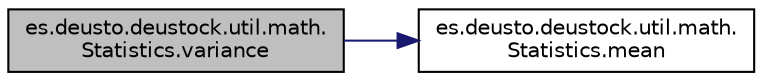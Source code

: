 digraph "es.deusto.deustock.util.math.Statistics.variance"
{
 // LATEX_PDF_SIZE
  edge [fontname="Helvetica",fontsize="10",labelfontname="Helvetica",labelfontsize="10"];
  node [fontname="Helvetica",fontsize="10",shape=record];
  rankdir="LR";
  Node1 [label="es.deusto.deustock.util.math.\lStatistics.variance",height=0.2,width=0.4,color="black", fillcolor="grey75", style="filled", fontcolor="black",tooltip=" "];
  Node1 -> Node2 [color="midnightblue",fontsize="10",style="solid",fontname="Helvetica"];
  Node2 [label="es.deusto.deustock.util.math.\lStatistics.mean",height=0.2,width=0.4,color="black", fillcolor="white", style="filled",URL="$classes_1_1deusto_1_1deustock_1_1util_1_1math_1_1_statistics.html#afbf5777d685b325dba694599069bb5a3",tooltip=" "];
}
